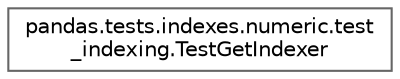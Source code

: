 digraph "Graphical Class Hierarchy"
{
 // LATEX_PDF_SIZE
  bgcolor="transparent";
  edge [fontname=Helvetica,fontsize=10,labelfontname=Helvetica,labelfontsize=10];
  node [fontname=Helvetica,fontsize=10,shape=box,height=0.2,width=0.4];
  rankdir="LR";
  Node0 [id="Node000000",label="pandas.tests.indexes.numeric.test\l_indexing.TestGetIndexer",height=0.2,width=0.4,color="grey40", fillcolor="white", style="filled",URL="$d7/dad/classpandas_1_1tests_1_1indexes_1_1numeric_1_1test__indexing_1_1TestGetIndexer.html",tooltip=" "];
}

